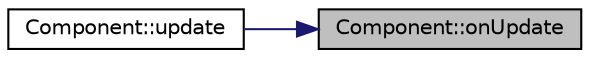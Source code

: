 digraph "Component::onUpdate"
{
 // LATEX_PDF_SIZE
  edge [fontname="Helvetica",fontsize="10",labelfontname="Helvetica",labelfontsize="10"];
  node [fontname="Helvetica",fontsize="10",shape=record];
  rankdir="RL";
  Node1 [label="Component::onUpdate",height=0.2,width=0.4,color="black", fillcolor="grey75", style="filled", fontcolor="black",tooltip="override to catch the update event"];
  Node1 -> Node2 [dir="back",color="midnightblue",fontsize="10",style="solid",fontname="Helvetica"];
  Node2 [label="Component::update",height=0.2,width=0.4,color="black", fillcolor="white", style="filled",URL="$class_component.html#a78fe4950ee37b183fe863d2d6dc419e1",tooltip="called by the engine on update"];
}
